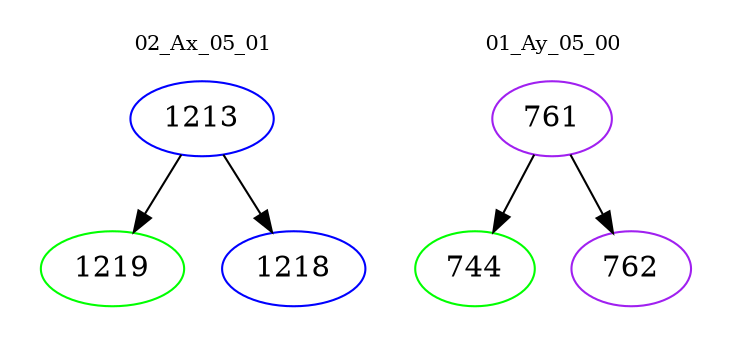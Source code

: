digraph{
subgraph cluster_0 {
color = white
label = "02_Ax_05_01";
fontsize=10;
T0_1213 [label="1213", color="blue"]
T0_1213 -> T0_1219 [color="black"]
T0_1219 [label="1219", color="green"]
T0_1213 -> T0_1218 [color="black"]
T0_1218 [label="1218", color="blue"]
}
subgraph cluster_1 {
color = white
label = "01_Ay_05_00";
fontsize=10;
T1_761 [label="761", color="purple"]
T1_761 -> T1_744 [color="black"]
T1_744 [label="744", color="green"]
T1_761 -> T1_762 [color="black"]
T1_762 [label="762", color="purple"]
}
}
